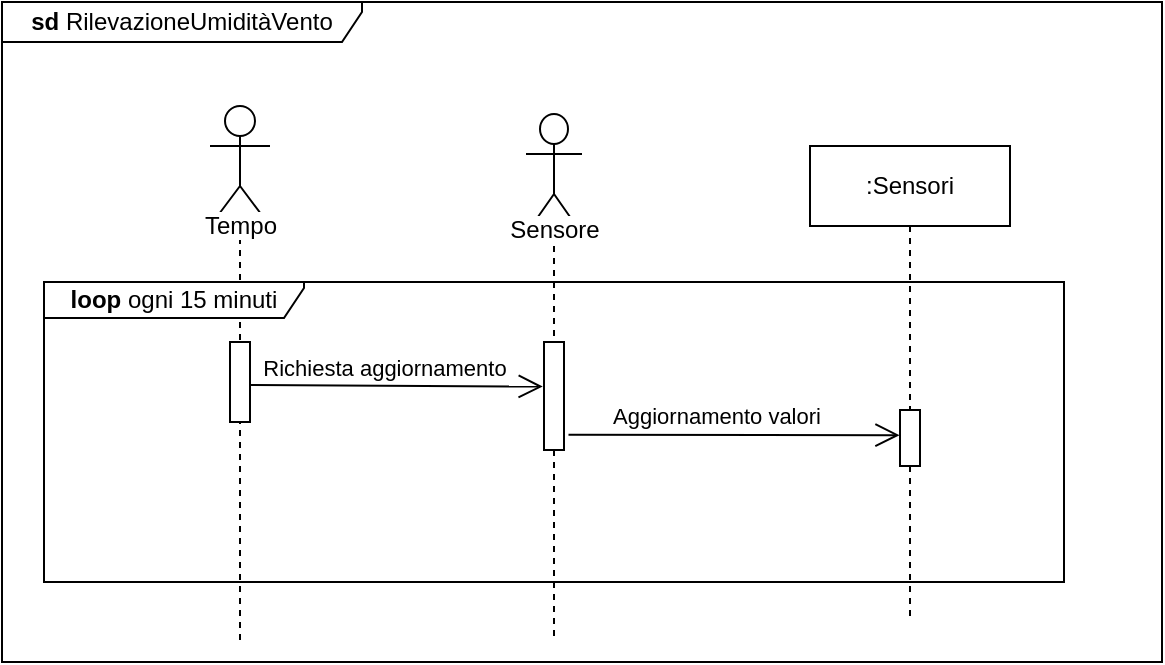 <mxfile version="13.9.9" type="device"><diagram name="Page-1" id="13e1069c-82ec-6db2-03f1-153e76fe0fe0"><mxGraphModel dx="852" dy="1344" grid="1" gridSize="10" guides="1" tooltips="1" connect="1" arrows="1" fold="1" page="1" pageScale="1" pageWidth="1100" pageHeight="850" background="#ffffff" math="0" shadow="0"><root><mxCell id="0"/><mxCell id="1" parent="0"/><mxCell id="QY8CNCCvGtGlEofh1kWj-12" value="&lt;b&gt;sd &lt;/b&gt;RilevazioneUmiditàVento" style="shape=umlFrame;whiteSpace=wrap;html=1;width=180;height=20;" parent="1" vertex="1"><mxGeometry x="10" y="-60" width="580" height="330" as="geometry"/></mxCell><mxCell id="QY8CNCCvGtGlEofh1kWj-13" value="" style="shape=umlLifeline;participant=umlActor;perimeter=lifelinePerimeter;whiteSpace=wrap;html=1;container=1;collapsible=0;recursiveResize=0;verticalAlign=top;spacingTop=36;outlineConnect=0;size=60;" parent="1" vertex="1"><mxGeometry x="114" y="-8" width="30" height="268" as="geometry"/></mxCell><mxCell id="QY8CNCCvGtGlEofh1kWj-14" value="&lt;span style=&quot;background-color: rgb(255 , 255 , 255)&quot;&gt;&lt;font style=&quot;font-size: 12px&quot;&gt;Tempo&lt;/font&gt;&lt;/span&gt;" style="text;html=1;align=center;verticalAlign=middle;resizable=0;points=[];autosize=1;" parent="1" vertex="1"><mxGeometry x="104" y="42" width="50" height="20" as="geometry"/></mxCell><mxCell id="QY8CNCCvGtGlEofh1kWj-15" value="Aggiornamento valori" style="html=1;verticalAlign=bottom;endArrow=open;entryX=-0.023;entryY=0.45;entryDx=0;entryDy=0;entryPerimeter=0;exitX=1.224;exitY=0.858;exitDx=0;exitDy=0;exitPerimeter=0;endFill=0;endSize=10;" parent="1" source="QY8CNCCvGtGlEofh1kWj-21" target="QY8CNCCvGtGlEofh1kWj-18" edge="1"><mxGeometry x="-0.107" width="80" relative="1" as="geometry"><mxPoint x="296" y="164" as="sourcePoint"/><mxPoint x="592" y="164" as="targetPoint"/><mxPoint as="offset"/></mxGeometry></mxCell><mxCell id="QY8CNCCvGtGlEofh1kWj-16" value="Richiesta aggiornamento" style="html=1;verticalAlign=bottom;endArrow=open;exitX=0.994;exitY=0.537;exitDx=0;exitDy=0;exitPerimeter=0;entryX=-0.062;entryY=0.413;entryDx=0;entryDy=0;entryPerimeter=0;endFill=0;endSize=10;" parent="1" source="QY8CNCCvGtGlEofh1kWj-19" target="QY8CNCCvGtGlEofh1kWj-21" edge="1"><mxGeometry x="-0.075" width="80" relative="1" as="geometry"><mxPoint x="134" y="130" as="sourcePoint"/><mxPoint x="268" y="132" as="targetPoint"/><mxPoint as="offset"/></mxGeometry></mxCell><mxCell id="QY8CNCCvGtGlEofh1kWj-17" value=":Sensori" style="shape=umlLifeline;perimeter=lifelinePerimeter;whiteSpace=wrap;html=1;container=1;collapsible=0;recursiveResize=0;outlineConnect=0;" parent="1" vertex="1"><mxGeometry x="414" y="12" width="100" height="238" as="geometry"/></mxCell><mxCell id="QY8CNCCvGtGlEofh1kWj-18" value="" style="html=1;points=[];perimeter=orthogonalPerimeter;" parent="QY8CNCCvGtGlEofh1kWj-17" vertex="1"><mxGeometry x="45" y="132" width="10" height="28" as="geometry"/></mxCell><mxCell id="QY8CNCCvGtGlEofh1kWj-19" value="" style="html=1;points=[];perimeter=orthogonalPerimeter;" parent="1" vertex="1"><mxGeometry x="124" y="110" width="10" height="40" as="geometry"/></mxCell><mxCell id="QY8CNCCvGtGlEofh1kWj-20" value="" style="shape=umlLifeline;participant=umlActor;perimeter=lifelinePerimeter;whiteSpace=wrap;html=1;container=1;collapsible=0;recursiveResize=0;verticalAlign=top;spacingTop=36;outlineConnect=0;size=60;" parent="1" vertex="1"><mxGeometry x="272" y="-4" width="28" height="264" as="geometry"/></mxCell><mxCell id="QY8CNCCvGtGlEofh1kWj-21" value="" style="html=1;points=[];perimeter=orthogonalPerimeter;" parent="QY8CNCCvGtGlEofh1kWj-20" vertex="1"><mxGeometry x="9" y="114" width="10" height="54" as="geometry"/></mxCell><mxCell id="QY8CNCCvGtGlEofh1kWj-22" value="&lt;span style=&quot;background-color: rgb(255 , 255 , 255)&quot;&gt;&lt;font style=&quot;font-size: 12px&quot;&gt;Sensore&lt;/font&gt;&lt;/span&gt;" style="text;html=1;align=center;verticalAlign=middle;resizable=0;points=[];autosize=1;" parent="1" vertex="1"><mxGeometry x="258" y="44" width="56" height="20" as="geometry"/></mxCell><mxCell id="GhfCLM7u4gAstR8Ymzcr-1" value="&lt;b&gt;loop &lt;/b&gt;ogni 15 minuti" style="shape=umlFrame;whiteSpace=wrap;html=1;width=130;height=18;" parent="1" vertex="1"><mxGeometry x="31" y="80" width="510" height="150" as="geometry"/></mxCell></root></mxGraphModel></diagram></mxfile>